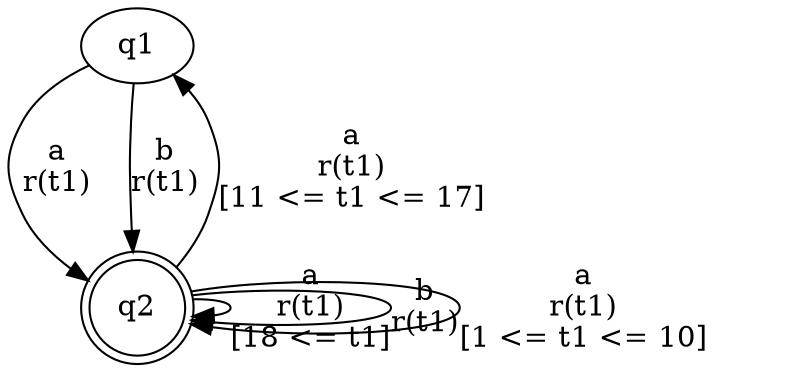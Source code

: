 digraph L {
	qq1[label=q1]
	qq2[label=q2 shape=doublecircle]
	qq1 -> qq2[label="a\nr(t1)\n"]
	qq2 -> qq2[label="a\nr(t1)\n[18 <= t1]"]
	qq2 -> qq1[label="a\nr(t1)\n[11 <= t1 <= 17]"]
	qq2 -> qq2[label="b\nr(t1)\n"]
	qq2 -> qq2[label="a\nr(t1)\n[1 <= t1 <= 10]"]
	qq1 -> qq2[label="b\nr(t1)\n"]
}
